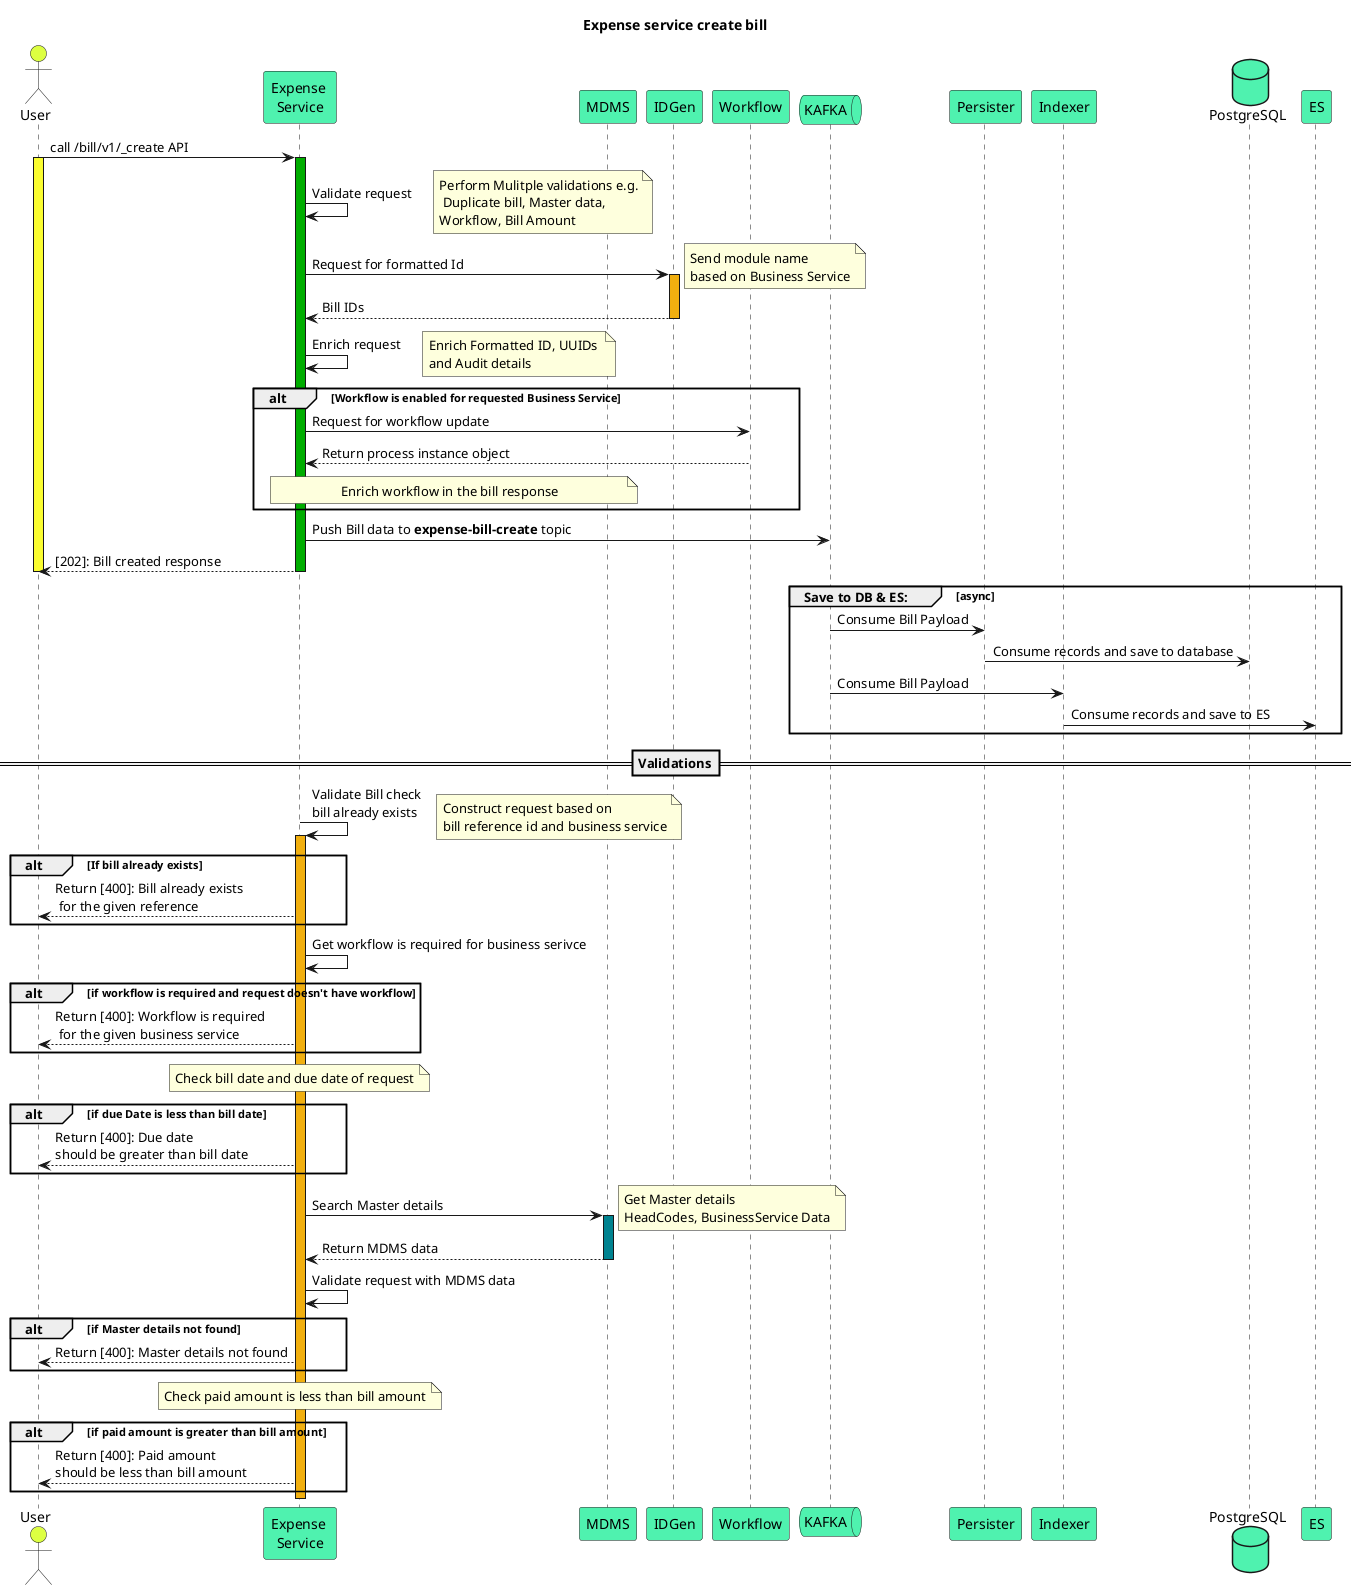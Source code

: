 @startuml
title: Expense service create bill
actor user as "User" order 0 #ddff41
participant Expense as "Expense \nService" #4Ff2AF
participant MDMS #4Ff2AF
participant IDGen #4Ff2AF
participant Workflow #4Ff2AF
'participant Organisation #4Ff2AF
'participant NotificationService #4Ff2AF
queue KAFKA as "KAFKA" #4Ff2AF
participant Persister #4Ff2AF
participant Indexer #4Ff2AF
database DB as "PostgreSQL" #4Ff2AF
participant ES #4Ff2AF

user -> Expense : call /bill/v1/_create API
activate user #Fafd30
activate Expense #00ad00
Expense -> Expense: Validate request
note right: Perform Mulitple validations e.g.\n Duplicate bill, Master data, \nWorkflow, Bill Amount
Expense -> IDGen : Request for formatted Id
activate IDGen #F1aF0F
note right: Send module name \nbased on Business Service
IDGen --> Expense : Bill IDs
deactivate IDGen
Expense -> Expense: Enrich request
note right: Enrich Formatted ID, UUIDs \nand Audit details
alt Workflow is enabled for requested Business Service
Expense -> Workflow : Request for workflow update
'alt IF Notification is enabled
'    Expense -> Organisation : Get CBO Details
'    Expense -> Expense: Create Notification request
'    Expense -> KAFKA : Send Notification for successful bill creation to users in case of supervision bills
'end
Workflow --> Expense : Return process instance object
note over Expense, MDMS: Enrich workflow in the bill response
end
'user <- NotificationService  : Notification to user
Expense -> KAFKA : Push Bill data to <b>expense-bill-create</b> topic
Expense --> user: [202]: Bill created response
deactivate Expense
deactivate user
group Save to DB & ES: [async]
    KAFKA -> Persister : Consume Bill Payload
    Persister -> DB : Consume records and save to database
    KAFKA -> Indexer : Consume Bill Payload
    Indexer -> ES : Consume records and save to ES
end


==Validations==
Expense -> Expense: Validate Bill check \nbill already exists
activate Expense #F1aF0F
note right: Construct request based on \nbill reference id and business service
alt If bill already exists
    Expense -->user: Return [400]: Bill already exists \n for the given reference
end
Expense -> Expense: Get workflow is required for business serivce
alt if workflow is required and request doesn't have workflow
    Expense -->user: Return [400]: Workflow is required \n for the given business service
end

note over Expense: Check bill date and due date of request
alt if due Date is less than bill date
        Expense -->user: Return [400]: Due date \nshould be greater than bill date
end

Expense -> MDMS : Search Master details
activate MDMS #008390
note right: Get Master details \nHeadCodes, BusinessService Data
MDMS --> Expense : Return MDMS data
deactivate MDMS
Expense -> Expense: Validate request with MDMS data
alt if Master details not found
    Expense -->user: Return [400]: Master details not found
end

note over Expense: Check paid amount is less than bill amount
alt if paid amount is greater than bill amount
    Expense -->user: Return [400]: Paid amount \nshould be less than bill amount
end

deactivate Expense
@enduml
